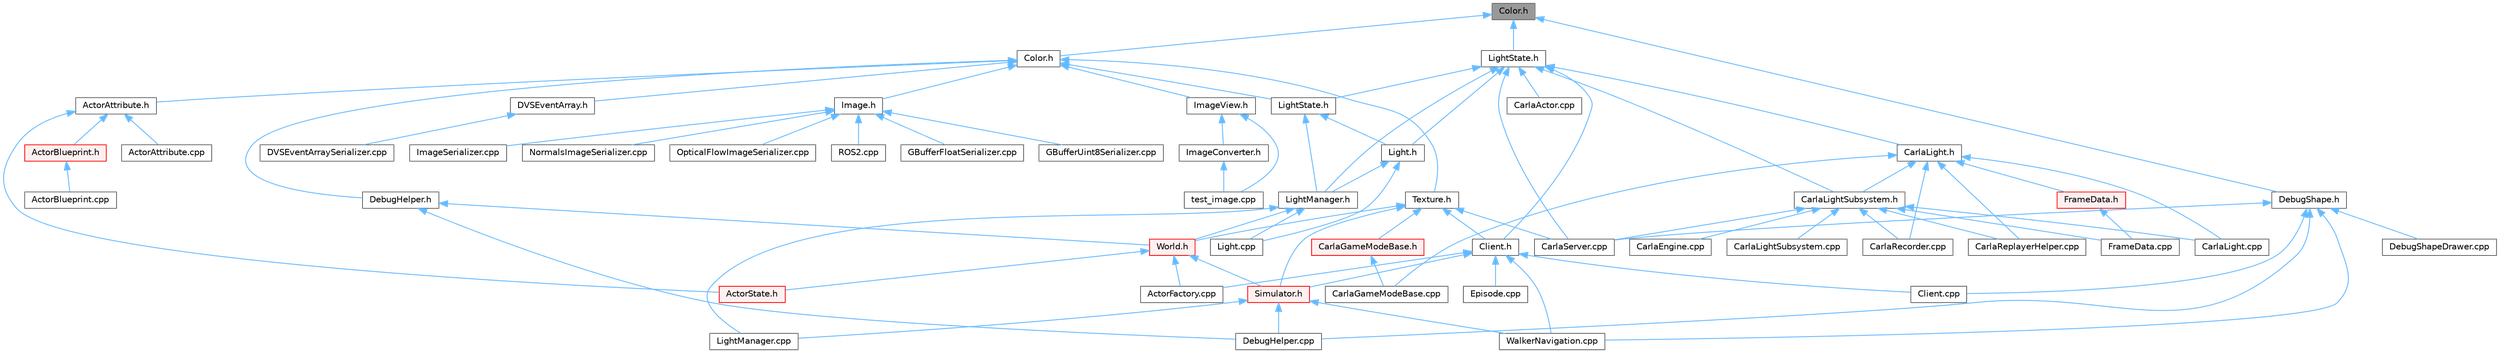 digraph "Color.h"
{
 // INTERACTIVE_SVG=YES
 // LATEX_PDF_SIZE
  bgcolor="transparent";
  edge [fontname=Helvetica,fontsize=10,labelfontname=Helvetica,labelfontsize=10];
  node [fontname=Helvetica,fontsize=10,shape=box,height=0.2,width=0.4];
  Node1 [id="Node000001",label="Color.h",height=0.2,width=0.4,color="gray40", fillcolor="grey60", style="filled", fontcolor="black",tooltip=" "];
  Node1 -> Node2 [id="edge1_Node000001_Node000002",dir="back",color="steelblue1",style="solid",tooltip=" "];
  Node2 [id="Node000002",label="Color.h",height=0.2,width=0.4,color="grey40", fillcolor="white", style="filled",URL="$db/d51/sensor_2data_2Color_8h.html",tooltip=" "];
  Node2 -> Node3 [id="edge2_Node000002_Node000003",dir="back",color="steelblue1",style="solid",tooltip=" "];
  Node3 [id="Node000003",label="ActorAttribute.h",height=0.2,width=0.4,color="grey40", fillcolor="white", style="filled",URL="$d1/d5d/LibCarla_2source_2carla_2client_2ActorAttribute_8h.html",tooltip=" "];
  Node3 -> Node4 [id="edge3_Node000003_Node000004",dir="back",color="steelblue1",style="solid",tooltip=" "];
  Node4 [id="Node000004",label="ActorAttribute.cpp",height=0.2,width=0.4,color="grey40", fillcolor="white", style="filled",URL="$dc/d32/ActorAttribute_8cpp.html",tooltip=" "];
  Node3 -> Node5 [id="edge4_Node000003_Node000005",dir="back",color="steelblue1",style="solid",tooltip=" "];
  Node5 [id="Node000005",label="ActorBlueprint.h",height=0.2,width=0.4,color="red", fillcolor="#FFF0F0", style="filled",URL="$de/de7/ActorBlueprint_8h.html",tooltip=" "];
  Node5 -> Node6 [id="edge5_Node000005_Node000006",dir="back",color="steelblue1",style="solid",tooltip=" "];
  Node6 [id="Node000006",label="ActorBlueprint.cpp",height=0.2,width=0.4,color="grey40", fillcolor="white", style="filled",URL="$d5/d3a/ActorBlueprint_8cpp.html",tooltip=" "];
  Node3 -> Node11 [id="edge6_Node000003_Node000011",dir="back",color="steelblue1",style="solid",tooltip=" "];
  Node11 [id="Node000011",label="ActorState.h",height=0.2,width=0.4,color="red", fillcolor="#FFF0F0", style="filled",URL="$d4/d22/client_2detail_2ActorState_8h.html",tooltip=" "];
  Node2 -> Node90 [id="edge7_Node000002_Node000090",dir="back",color="steelblue1",style="solid",tooltip=" "];
  Node90 [id="Node000090",label="DVSEventArray.h",height=0.2,width=0.4,color="grey40", fillcolor="white", style="filled",URL="$d5/dc8/DVSEventArray_8h.html",tooltip=" "];
  Node90 -> Node91 [id="edge8_Node000090_Node000091",dir="back",color="steelblue1",style="solid",tooltip=" "];
  Node91 [id="Node000091",label="DVSEventArraySerializer.cpp",height=0.2,width=0.4,color="grey40", fillcolor="white", style="filled",URL="$d0/d60/DVSEventArraySerializer_8cpp.html",tooltip=" "];
  Node2 -> Node92 [id="edge9_Node000002_Node000092",dir="back",color="steelblue1",style="solid",tooltip=" "];
  Node92 [id="Node000092",label="DebugHelper.h",height=0.2,width=0.4,color="grey40", fillcolor="white", style="filled",URL="$d1/dbe/DebugHelper_8h.html",tooltip=" "];
  Node92 -> Node67 [id="edge10_Node000092_Node000067",dir="back",color="steelblue1",style="solid",tooltip=" "];
  Node67 [id="Node000067",label="DebugHelper.cpp",height=0.2,width=0.4,color="grey40", fillcolor="white", style="filled",URL="$d2/d01/DebugHelper_8cpp.html",tooltip=" "];
  Node92 -> Node93 [id="edge11_Node000092_Node000093",dir="back",color="steelblue1",style="solid",tooltip=" "];
  Node93 [id="Node000093",label="World.h",height=0.2,width=0.4,color="red", fillcolor="#FFF0F0", style="filled",URL="$dd/d5b/World_8h.html",tooltip=" "];
  Node93 -> Node15 [id="edge12_Node000093_Node000015",dir="back",color="steelblue1",style="solid",tooltip=" "];
  Node15 [id="Node000015",label="ActorFactory.cpp",height=0.2,width=0.4,color="grey40", fillcolor="white", style="filled",URL="$df/dd6/ActorFactory_8cpp.html",tooltip=" "];
  Node93 -> Node11 [id="edge13_Node000093_Node000011",dir="back",color="steelblue1",style="solid",tooltip=" "];
  Node93 -> Node65 [id="edge14_Node000093_Node000065",dir="back",color="steelblue1",style="solid",tooltip=" "];
  Node65 [id="Node000065",label="Simulator.h",height=0.2,width=0.4,color="red", fillcolor="#FFF0F0", style="filled",URL="$d6/d4a/Simulator_8h.html",tooltip=" "];
  Node65 -> Node67 [id="edge15_Node000065_Node000067",dir="back",color="steelblue1",style="solid",tooltip=" "];
  Node65 -> Node69 [id="edge16_Node000065_Node000069",dir="back",color="steelblue1",style="solid",tooltip=" "];
  Node69 [id="Node000069",label="LightManager.cpp",height=0.2,width=0.4,color="grey40", fillcolor="white", style="filled",URL="$d3/d1d/LightManager_8cpp.html",tooltip=" "];
  Node65 -> Node74 [id="edge17_Node000065_Node000074",dir="back",color="steelblue1",style="solid",tooltip=" "];
  Node74 [id="Node000074",label="WalkerNavigation.cpp",height=0.2,width=0.4,color="grey40", fillcolor="white", style="filled",URL="$de/d84/WalkerNavigation_8cpp.html",tooltip=" "];
  Node2 -> Node94 [id="edge18_Node000002_Node000094",dir="back",color="steelblue1",style="solid",tooltip=" "];
  Node94 [id="Node000094",label="Image.h",height=0.2,width=0.4,color="grey40", fillcolor="white", style="filled",URL="$da/d9b/sensor_2data_2Image_8h.html",tooltip=" "];
  Node94 -> Node95 [id="edge19_Node000094_Node000095",dir="back",color="steelblue1",style="solid",tooltip=" "];
  Node95 [id="Node000095",label="GBufferFloatSerializer.cpp",height=0.2,width=0.4,color="grey40", fillcolor="white", style="filled",URL="$d5/d75/GBufferFloatSerializer_8cpp.html",tooltip=" "];
  Node94 -> Node96 [id="edge20_Node000094_Node000096",dir="back",color="steelblue1",style="solid",tooltip=" "];
  Node96 [id="Node000096",label="GBufferUint8Serializer.cpp",height=0.2,width=0.4,color="grey40", fillcolor="white", style="filled",URL="$d2/dd7/GBufferUint8Serializer_8cpp.html",tooltip=" "];
  Node94 -> Node97 [id="edge21_Node000094_Node000097",dir="back",color="steelblue1",style="solid",tooltip=" "];
  Node97 [id="Node000097",label="ImageSerializer.cpp",height=0.2,width=0.4,color="grey40", fillcolor="white", style="filled",URL="$d2/d47/ImageSerializer_8cpp.html",tooltip=" "];
  Node94 -> Node98 [id="edge22_Node000094_Node000098",dir="back",color="steelblue1",style="solid",tooltip=" "];
  Node98 [id="Node000098",label="NormalsImageSerializer.cpp",height=0.2,width=0.4,color="grey40", fillcolor="white", style="filled",URL="$d3/dc3/NormalsImageSerializer_8cpp.html",tooltip=" "];
  Node94 -> Node99 [id="edge23_Node000094_Node000099",dir="back",color="steelblue1",style="solid",tooltip=" "];
  Node99 [id="Node000099",label="OpticalFlowImageSerializer.cpp",height=0.2,width=0.4,color="grey40", fillcolor="white", style="filled",URL="$d4/dba/OpticalFlowImageSerializer_8cpp.html",tooltip=" "];
  Node94 -> Node100 [id="edge24_Node000094_Node000100",dir="back",color="steelblue1",style="solid",tooltip=" "];
  Node100 [id="Node000100",label="ROS2.cpp",height=0.2,width=0.4,color="grey40", fillcolor="white", style="filled",URL="$dd/d14/ROS2_8cpp.html",tooltip=" "];
  Node2 -> Node101 [id="edge25_Node000002_Node000101",dir="back",color="steelblue1",style="solid",tooltip=" "];
  Node101 [id="Node000101",label="ImageView.h",height=0.2,width=0.4,color="grey40", fillcolor="white", style="filled",URL="$db/dac/ImageView_8h.html",tooltip=" "];
  Node101 -> Node102 [id="edge26_Node000101_Node000102",dir="back",color="steelblue1",style="solid",tooltip=" "];
  Node102 [id="Node000102",label="ImageConverter.h",height=0.2,width=0.4,color="grey40", fillcolor="white", style="filled",URL="$d7/d2c/ImageConverter_8h.html",tooltip=" "];
  Node102 -> Node103 [id="edge27_Node000102_Node000103",dir="back",color="steelblue1",style="solid",tooltip=" "];
  Node103 [id="Node000103",label="test_image.cpp",height=0.2,width=0.4,color="grey40", fillcolor="white", style="filled",URL="$d5/d1a/test__image_8cpp.html",tooltip=" "];
  Node101 -> Node103 [id="edge28_Node000101_Node000103",dir="back",color="steelblue1",style="solid",tooltip=" "];
  Node2 -> Node104 [id="edge29_Node000002_Node000104",dir="back",color="steelblue1",style="solid",tooltip=" "];
  Node104 [id="Node000104",label="LightState.h",height=0.2,width=0.4,color="grey40", fillcolor="white", style="filled",URL="$dc/df0/client_2LightState_8h.html",tooltip=" "];
  Node104 -> Node105 [id="edge30_Node000104_Node000105",dir="back",color="steelblue1",style="solid",tooltip=" "];
  Node105 [id="Node000105",label="Light.h",height=0.2,width=0.4,color="grey40", fillcolor="white", style="filled",URL="$d4/d73/Light_8h.html",tooltip=" "];
  Node105 -> Node106 [id="edge31_Node000105_Node000106",dir="back",color="steelblue1",style="solid",tooltip=" "];
  Node106 [id="Node000106",label="Light.cpp",height=0.2,width=0.4,color="grey40", fillcolor="white", style="filled",URL="$d2/d41/Light_8cpp.html",tooltip=" "];
  Node105 -> Node107 [id="edge32_Node000105_Node000107",dir="back",color="steelblue1",style="solid",tooltip=" "];
  Node107 [id="Node000107",label="LightManager.h",height=0.2,width=0.4,color="grey40", fillcolor="white", style="filled",URL="$dd/d9a/LightManager_8h.html",tooltip=" "];
  Node107 -> Node106 [id="edge33_Node000107_Node000106",dir="back",color="steelblue1",style="solid",tooltip=" "];
  Node107 -> Node69 [id="edge34_Node000107_Node000069",dir="back",color="steelblue1",style="solid",tooltip=" "];
  Node107 -> Node93 [id="edge35_Node000107_Node000093",dir="back",color="steelblue1",style="solid",tooltip=" "];
  Node104 -> Node107 [id="edge36_Node000104_Node000107",dir="back",color="steelblue1",style="solid",tooltip=" "];
  Node2 -> Node108 [id="edge37_Node000002_Node000108",dir="back",color="steelblue1",style="solid",tooltip=" "];
  Node108 [id="Node000108",label="Texture.h",height=0.2,width=0.4,color="grey40", fillcolor="white", style="filled",URL="$d9/dbf/Texture_8h.html",tooltip=" "];
  Node108 -> Node109 [id="edge38_Node000108_Node000109",dir="back",color="steelblue1",style="solid",tooltip=" "];
  Node109 [id="Node000109",label="CarlaGameModeBase.h",height=0.2,width=0.4,color="red", fillcolor="#FFF0F0", style="filled",URL="$d3/d49/CarlaGameModeBase_8h.html",tooltip=" "];
  Node109 -> Node111 [id="edge39_Node000109_Node000111",dir="back",color="steelblue1",style="solid",tooltip=" "];
  Node111 [id="Node000111",label="CarlaGameModeBase.cpp",height=0.2,width=0.4,color="grey40", fillcolor="white", style="filled",URL="$d0/d2e/CarlaGameModeBase_8cpp.html",tooltip=" "];
  Node108 -> Node119 [id="edge40_Node000108_Node000119",dir="back",color="steelblue1",style="solid",tooltip=" "];
  Node119 [id="Node000119",label="CarlaServer.cpp",height=0.2,width=0.4,color="grey40", fillcolor="white", style="filled",URL="$db/d6c/CarlaServer_8cpp.html",tooltip=" "];
  Node108 -> Node144 [id="edge41_Node000108_Node000144",dir="back",color="steelblue1",style="solid",tooltip=" "];
  Node144 [id="Node000144",label="Client.h",height=0.2,width=0.4,color="grey40", fillcolor="white", style="filled",URL="$df/d8b/client_2detail_2Client_8h.html",tooltip=" "];
  Node144 -> Node15 [id="edge42_Node000144_Node000015",dir="back",color="steelblue1",style="solid",tooltip=" "];
  Node144 -> Node145 [id="edge43_Node000144_Node000145",dir="back",color="steelblue1",style="solid",tooltip=" "];
  Node145 [id="Node000145",label="Client.cpp",height=0.2,width=0.4,color="grey40", fillcolor="white", style="filled",URL="$dc/d4a/client_2detail_2Client_8cpp.html",tooltip=" "];
  Node144 -> Node76 [id="edge44_Node000144_Node000076",dir="back",color="steelblue1",style="solid",tooltip=" "];
  Node76 [id="Node000076",label="Episode.cpp",height=0.2,width=0.4,color="grey40", fillcolor="white", style="filled",URL="$d6/d12/Episode_8cpp.html",tooltip=" "];
  Node144 -> Node65 [id="edge45_Node000144_Node000065",dir="back",color="steelblue1",style="solid",tooltip=" "];
  Node144 -> Node74 [id="edge46_Node000144_Node000074",dir="back",color="steelblue1",style="solid",tooltip=" "];
  Node108 -> Node65 [id="edge47_Node000108_Node000065",dir="back",color="steelblue1",style="solid",tooltip=" "];
  Node108 -> Node93 [id="edge48_Node000108_Node000093",dir="back",color="steelblue1",style="solid",tooltip=" "];
  Node1 -> Node146 [id="edge49_Node000001_Node000146",dir="back",color="steelblue1",style="solid",tooltip=" "];
  Node146 [id="Node000146",label="DebugShape.h",height=0.2,width=0.4,color="grey40", fillcolor="white", style="filled",URL="$dd/dd3/DebugShape_8h.html",tooltip=" "];
  Node146 -> Node119 [id="edge50_Node000146_Node000119",dir="back",color="steelblue1",style="solid",tooltip=" "];
  Node146 -> Node145 [id="edge51_Node000146_Node000145",dir="back",color="steelblue1",style="solid",tooltip=" "];
  Node146 -> Node67 [id="edge52_Node000146_Node000067",dir="back",color="steelblue1",style="solid",tooltip=" "];
  Node146 -> Node123 [id="edge53_Node000146_Node000123",dir="back",color="steelblue1",style="solid",tooltip=" "];
  Node123 [id="Node000123",label="DebugShapeDrawer.cpp",height=0.2,width=0.4,color="grey40", fillcolor="white", style="filled",URL="$d3/d7b/DebugShapeDrawer_8cpp.html",tooltip=" "];
  Node146 -> Node74 [id="edge54_Node000146_Node000074",dir="back",color="steelblue1",style="solid",tooltip=" "];
  Node1 -> Node147 [id="edge55_Node000001_Node000147",dir="back",color="steelblue1",style="solid",tooltip=" "];
  Node147 [id="Node000147",label="LightState.h",height=0.2,width=0.4,color="grey40", fillcolor="white", style="filled",URL="$d4/daf/rpc_2LightState_8h.html",tooltip=" "];
  Node147 -> Node113 [id="edge56_Node000147_Node000113",dir="back",color="steelblue1",style="solid",tooltip=" "];
  Node113 [id="Node000113",label="CarlaActor.cpp",height=0.2,width=0.4,color="grey40", fillcolor="white", style="filled",URL="$d3/d43/CarlaActor_8cpp.html",tooltip=" "];
  Node147 -> Node148 [id="edge57_Node000147_Node000148",dir="back",color="steelblue1",style="solid",tooltip=" "];
  Node148 [id="Node000148",label="CarlaLight.h",height=0.2,width=0.4,color="grey40", fillcolor="white", style="filled",URL="$dc/d8e/CarlaLight_8h.html",tooltip=" "];
  Node148 -> Node111 [id="edge58_Node000148_Node000111",dir="back",color="steelblue1",style="solid",tooltip=" "];
  Node148 -> Node117 [id="edge59_Node000148_Node000117",dir="back",color="steelblue1",style="solid",tooltip=" "];
  Node117 [id="Node000117",label="CarlaLight.cpp",height=0.2,width=0.4,color="grey40", fillcolor="white", style="filled",URL="$d9/d95/CarlaLight_8cpp.html",tooltip=" "];
  Node148 -> Node149 [id="edge60_Node000148_Node000149",dir="back",color="steelblue1",style="solid",tooltip=" "];
  Node149 [id="Node000149",label="CarlaLightSubsystem.h",height=0.2,width=0.4,color="grey40", fillcolor="white", style="filled",URL="$d1/d0d/CarlaLightSubsystem_8h.html",tooltip=" "];
  Node149 -> Node115 [id="edge61_Node000149_Node000115",dir="back",color="steelblue1",style="solid",tooltip=" "];
  Node115 [id="Node000115",label="CarlaEngine.cpp",height=0.2,width=0.4,color="grey40", fillcolor="white", style="filled",URL="$d6/da1/CarlaEngine_8cpp.html",tooltip=" "];
  Node149 -> Node117 [id="edge62_Node000149_Node000117",dir="back",color="steelblue1",style="solid",tooltip=" "];
  Node149 -> Node150 [id="edge63_Node000149_Node000150",dir="back",color="steelblue1",style="solid",tooltip=" "];
  Node150 [id="Node000150",label="CarlaLightSubsystem.cpp",height=0.2,width=0.4,color="grey40", fillcolor="white", style="filled",URL="$d3/d13/CarlaLightSubsystem_8cpp.html",tooltip=" "];
  Node149 -> Node151 [id="edge64_Node000149_Node000151",dir="back",color="steelblue1",style="solid",tooltip=" "];
  Node151 [id="Node000151",label="CarlaRecorder.cpp",height=0.2,width=0.4,color="grey40", fillcolor="white", style="filled",URL="$da/d49/CarlaRecorder_8cpp.html",tooltip=" "];
  Node149 -> Node118 [id="edge65_Node000149_Node000118",dir="back",color="steelblue1",style="solid",tooltip=" "];
  Node118 [id="Node000118",label="CarlaReplayerHelper.cpp",height=0.2,width=0.4,color="grey40", fillcolor="white", style="filled",URL="$d2/d32/CarlaReplayerHelper_8cpp.html",tooltip=" "];
  Node149 -> Node119 [id="edge66_Node000149_Node000119",dir="back",color="steelblue1",style="solid",tooltip=" "];
  Node149 -> Node124 [id="edge67_Node000149_Node000124",dir="back",color="steelblue1",style="solid",tooltip=" "];
  Node124 [id="Node000124",label="FrameData.cpp",height=0.2,width=0.4,color="grey40", fillcolor="white", style="filled",URL="$df/d8a/FrameData_8cpp.html",tooltip=" "];
  Node148 -> Node151 [id="edge68_Node000148_Node000151",dir="back",color="steelblue1",style="solid",tooltip=" "];
  Node148 -> Node118 [id="edge69_Node000148_Node000118",dir="back",color="steelblue1",style="solid",tooltip=" "];
  Node148 -> Node152 [id="edge70_Node000148_Node000152",dir="back",color="steelblue1",style="solid",tooltip=" "];
  Node152 [id="Node000152",label="FrameData.h",height=0.2,width=0.4,color="red", fillcolor="#FFF0F0", style="filled",URL="$d2/df1/FrameData_8h.html",tooltip=" "];
  Node152 -> Node124 [id="edge71_Node000152_Node000124",dir="back",color="steelblue1",style="solid",tooltip=" "];
  Node147 -> Node149 [id="edge72_Node000147_Node000149",dir="back",color="steelblue1",style="solid",tooltip=" "];
  Node147 -> Node119 [id="edge73_Node000147_Node000119",dir="back",color="steelblue1",style="solid",tooltip=" "];
  Node147 -> Node144 [id="edge74_Node000147_Node000144",dir="back",color="steelblue1",style="solid",tooltip=" "];
  Node147 -> Node105 [id="edge75_Node000147_Node000105",dir="back",color="steelblue1",style="solid",tooltip=" "];
  Node147 -> Node107 [id="edge76_Node000147_Node000107",dir="back",color="steelblue1",style="solid",tooltip=" "];
  Node147 -> Node104 [id="edge77_Node000147_Node000104",dir="back",color="steelblue1",style="solid",tooltip=" "];
}
